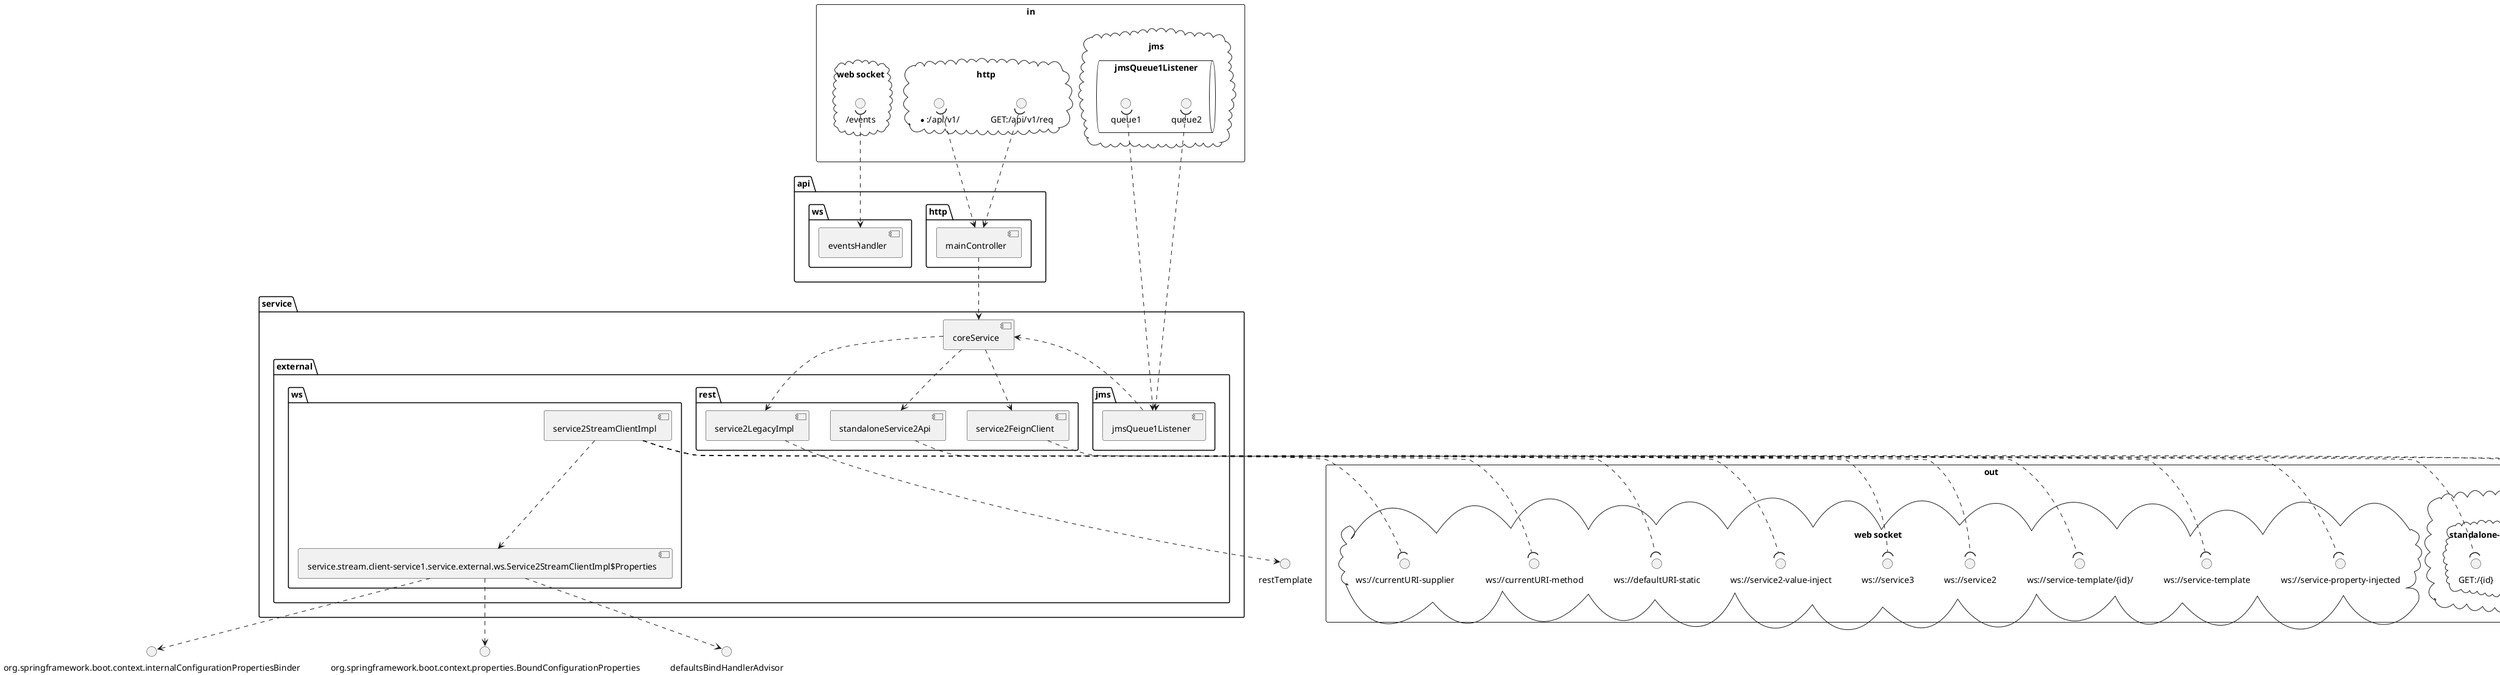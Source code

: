 @startuml
package "api" as api {
  package "http" as api.http {
    [mainController] as mainController
  }
  package "ws" as api.ws {
    [eventsHandler] as eventsHandler
    [eventsHandler] as eventsHandler
  }
}
package "service" as service {
  [coreService] as coreService
  package "external" as service.external {
    package "jms" as service.external.jms {
      [jmsQueue1Listener] as jmsQueue1Listener
    }
    package "rest" as service.external.rest {
      [service2LegacyImpl] as service2LegacyImpl
      [standaloneService2Api] as standaloneService2Api
      [service2FeignClient] as service2FeignClient
    }
    package "ws" as service.external.ws {
      [service2StreamClientImpl] as service2StreamClientImpl
      [service.stream.client-service1.service.external.ws.Service2StreamClientImpl$Properties] as service.stream.client.service1.service.external.ws.Service2StreamClientImplProperties
    }
  }
}
mainController ..> coreService
coreService ..> service2FeignClient
coreService ..> service2LegacyImpl
coreService ..> standaloneService2Api
jmsQueue1Listener ..> coreService
service2LegacyImpl ..> restTemplate
service2StreamClientImpl ..> webSocketClient
service2StreamClientImpl ..> service.stream.client.service1.service.external.ws.Service2StreamClientImplProperties
service.stream.client.service1.service.external.ws.Service2StreamClientImplProperties ..> org.springframework.boot.context.internalConfigurationPropertiesBinder
service.stream.client.service1.service.external.ws.Service2StreamClientImplProperties ..> org.springframework.boot.context.properties.BoundConfigurationProperties
service.stream.client.service1.service.external.ws.Service2StreamClientImplProperties ..> defaultsBindHandlerAdvisor
rectangle "in" as in {
  cloud "http" as in.http {
    interface "GET:/api/v1/req" as mainController.in.http.GET..api.v1.req
    mainController.in.http.GET..api.v1.req )..> mainController
    interface "*:/api/v1/" as mainController.in.http...api.v1.
    mainController.in.http...api.v1. )..> mainController
  }
  cloud "web socket" as in.websocket {
    interface "/events" as eventsHandler.in.ws..events
    eventsHandler.in.ws..events )..> eventsHandler
  }
  cloud "jms" as in.jms {
    queue "jmsQueue1Listener" as in.jmsQueue1Listener {
      interface "queue1" as jmsQueue1Listener.in.jms.queue1
      jmsQueue1Listener.in.jms.queue1 )..> jmsQueue1Listener
      interface "queue2" as jmsQueue1Listener.in.jms.queue2
      jmsQueue1Listener.in.jms.queue2 )..> jmsQueue1Listener
    }
  }
}
rectangle "out" as out {
  cloud "http" as out.http {
    cloud "standalone-service2" as out.standalone.service2 {
      interface "GET:/{id}" as standaloneService2Api.out.http.GET..id
      standaloneService2Api ..( standaloneService2Api.out.http.GET..id
    }
    cloud "http://service2" as out.http...service2 {
      interface "GET:/{id}" as service2FeignClient.out.http.GET..id
      service2FeignClient ..( service2FeignClient.out.http.GET..id
    }
  }
  cloud "web socket" as out.websocket {
    interface "ws://service-template" as service2StreamClientImpl.out.ws.ws...service.template
    service2StreamClientImpl ..( service2StreamClientImpl.out.ws.ws...service.template
    interface "ws://service-template/{id}/" as service2StreamClientImpl.out.ws.ws...service.template.id.
    service2StreamClientImpl ..( service2StreamClientImpl.out.ws.ws...service.template.id.
    interface "ws://service2" as service2StreamClientImpl.out.ws.ws...service2
    service2StreamClientImpl ..( service2StreamClientImpl.out.ws.ws...service2
    interface "ws://service3" as service2StreamClientImpl.out.ws.ws...service3
    service2StreamClientImpl ..( service2StreamClientImpl.out.ws.ws...service3
    interface "ws://service2-value-inject" as service2StreamClientImpl.out.ws.ws...service2.value.inject
    service2StreamClientImpl ..( service2StreamClientImpl.out.ws.ws...service2.value.inject
    interface "ws://defaultURI-static" as service2StreamClientImpl.out.ws.ws...defaultURI.static
    service2StreamClientImpl ..( service2StreamClientImpl.out.ws.ws...defaultURI.static
    interface "ws://currentURI-method" as service2StreamClientImpl.out.ws.ws...currentURI.method
    service2StreamClientImpl ..( service2StreamClientImpl.out.ws.ws...currentURI.method
    interface "ws://currentURI-supplier" as service2StreamClientImpl.out.ws.ws...currentURI.supplier
    service2StreamClientImpl ..( service2StreamClientImpl.out.ws.ws...currentURI.supplier
    interface "ws://service-property-injected" as service2StreamClientImpl.out.ws.ws...service.property.injected
    service2StreamClientImpl ..( service2StreamClientImpl.out.ws.ws...service.property.injected
  }
}
@enduml

